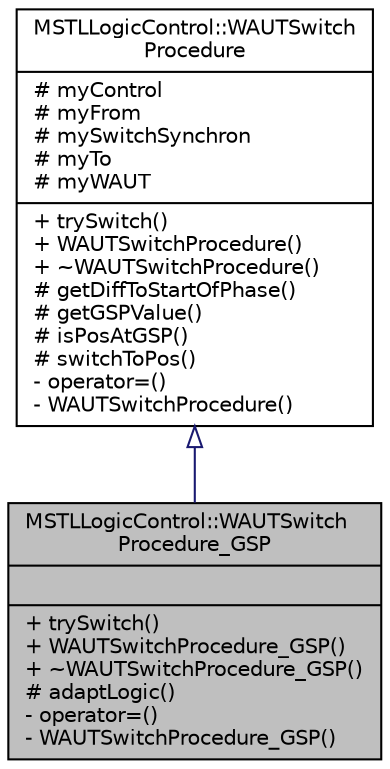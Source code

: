 digraph "MSTLLogicControl::WAUTSwitchProcedure_GSP"
{
  edge [fontname="Helvetica",fontsize="10",labelfontname="Helvetica",labelfontsize="10"];
  node [fontname="Helvetica",fontsize="10",shape=record];
  Node0 [label="{MSTLLogicControl::WAUTSwitch\lProcedure_GSP\n||+ trySwitch()\l+ WAUTSwitchProcedure_GSP()\l+ ~WAUTSwitchProcedure_GSP()\l# adaptLogic()\l- operator=()\l- WAUTSwitchProcedure_GSP()\l}",height=0.2,width=0.4,color="black", fillcolor="grey75", style="filled", fontcolor="black"];
  Node1 -> Node0 [dir="back",color="midnightblue",fontsize="10",style="solid",arrowtail="onormal",fontname="Helvetica"];
  Node1 [label="{MSTLLogicControl::WAUTSwitch\lProcedure\n|# myControl\l# myFrom\l# mySwitchSynchron\l# myTo\l# myWAUT\l|+ trySwitch()\l+ WAUTSwitchProcedure()\l+ ~WAUTSwitchProcedure()\l# getDiffToStartOfPhase()\l# getGSPValue()\l# isPosAtGSP()\l# switchToPos()\l- operator=()\l- WAUTSwitchProcedure()\l}",height=0.2,width=0.4,color="black", fillcolor="white", style="filled",URL="$de/de8/class_m_s_t_l_logic_control_1_1_w_a_u_t_switch_procedure.html",tooltip="This is the abstract base class for switching from one tls program to another. "];
}
